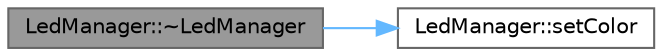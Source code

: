 digraph "LedManager::~LedManager"
{
 // LATEX_PDF_SIZE
  bgcolor="transparent";
  edge [fontname=Helvetica,fontsize=10,labelfontname=Helvetica,labelfontsize=10];
  node [fontname=Helvetica,fontsize=10,shape=box,height=0.2,width=0.4];
  rankdir="LR";
  Node1 [id="Node000001",label="LedManager::~LedManager",height=0.2,width=0.4,color="gray40", fillcolor="grey60", style="filled", fontcolor="black",tooltip="Destructor."];
  Node1 -> Node2 [id="edge1_Node000001_Node000002",color="steelblue1",style="solid",tooltip=" "];
  Node2 [id="Node000002",label="LedManager::setColor",height=0.2,width=0.4,color="grey40", fillcolor="white", style="filled",URL="$class_led_manager.html#a7ef32c4cc670b9545d002ebdf9214268",tooltip="Set a solid color on the NeoPixel."];
}
